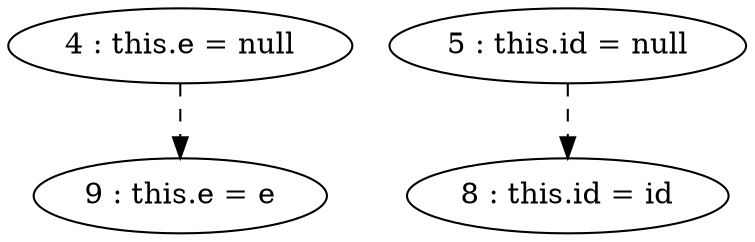 digraph G {
"4 : this.e = null"
"4 : this.e = null" -> "9 : this.e = e" [style=dashed]
"5 : this.id = null"
"5 : this.id = null" -> "8 : this.id = id" [style=dashed]
"8 : this.id = id"
"9 : this.e = e"
}